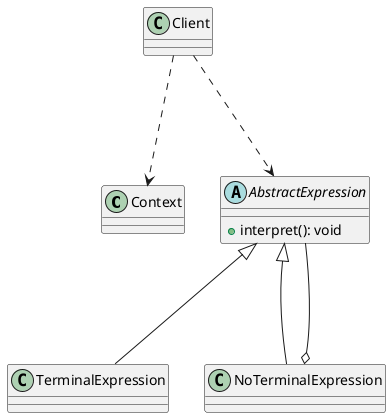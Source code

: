 @startuml

class Context{

}

abstract class AbstractExpression{
    + interpret(): void
}

class TerminalExpression{

}

class NoTerminalExpression{

}

AbstractExpression <|--- TerminalExpression
AbstractExpression <|--- NoTerminalExpression
NoTerminalExpression o--- AbstractExpression

Client ...> Context
Client ...> AbstractExpression

@enduml